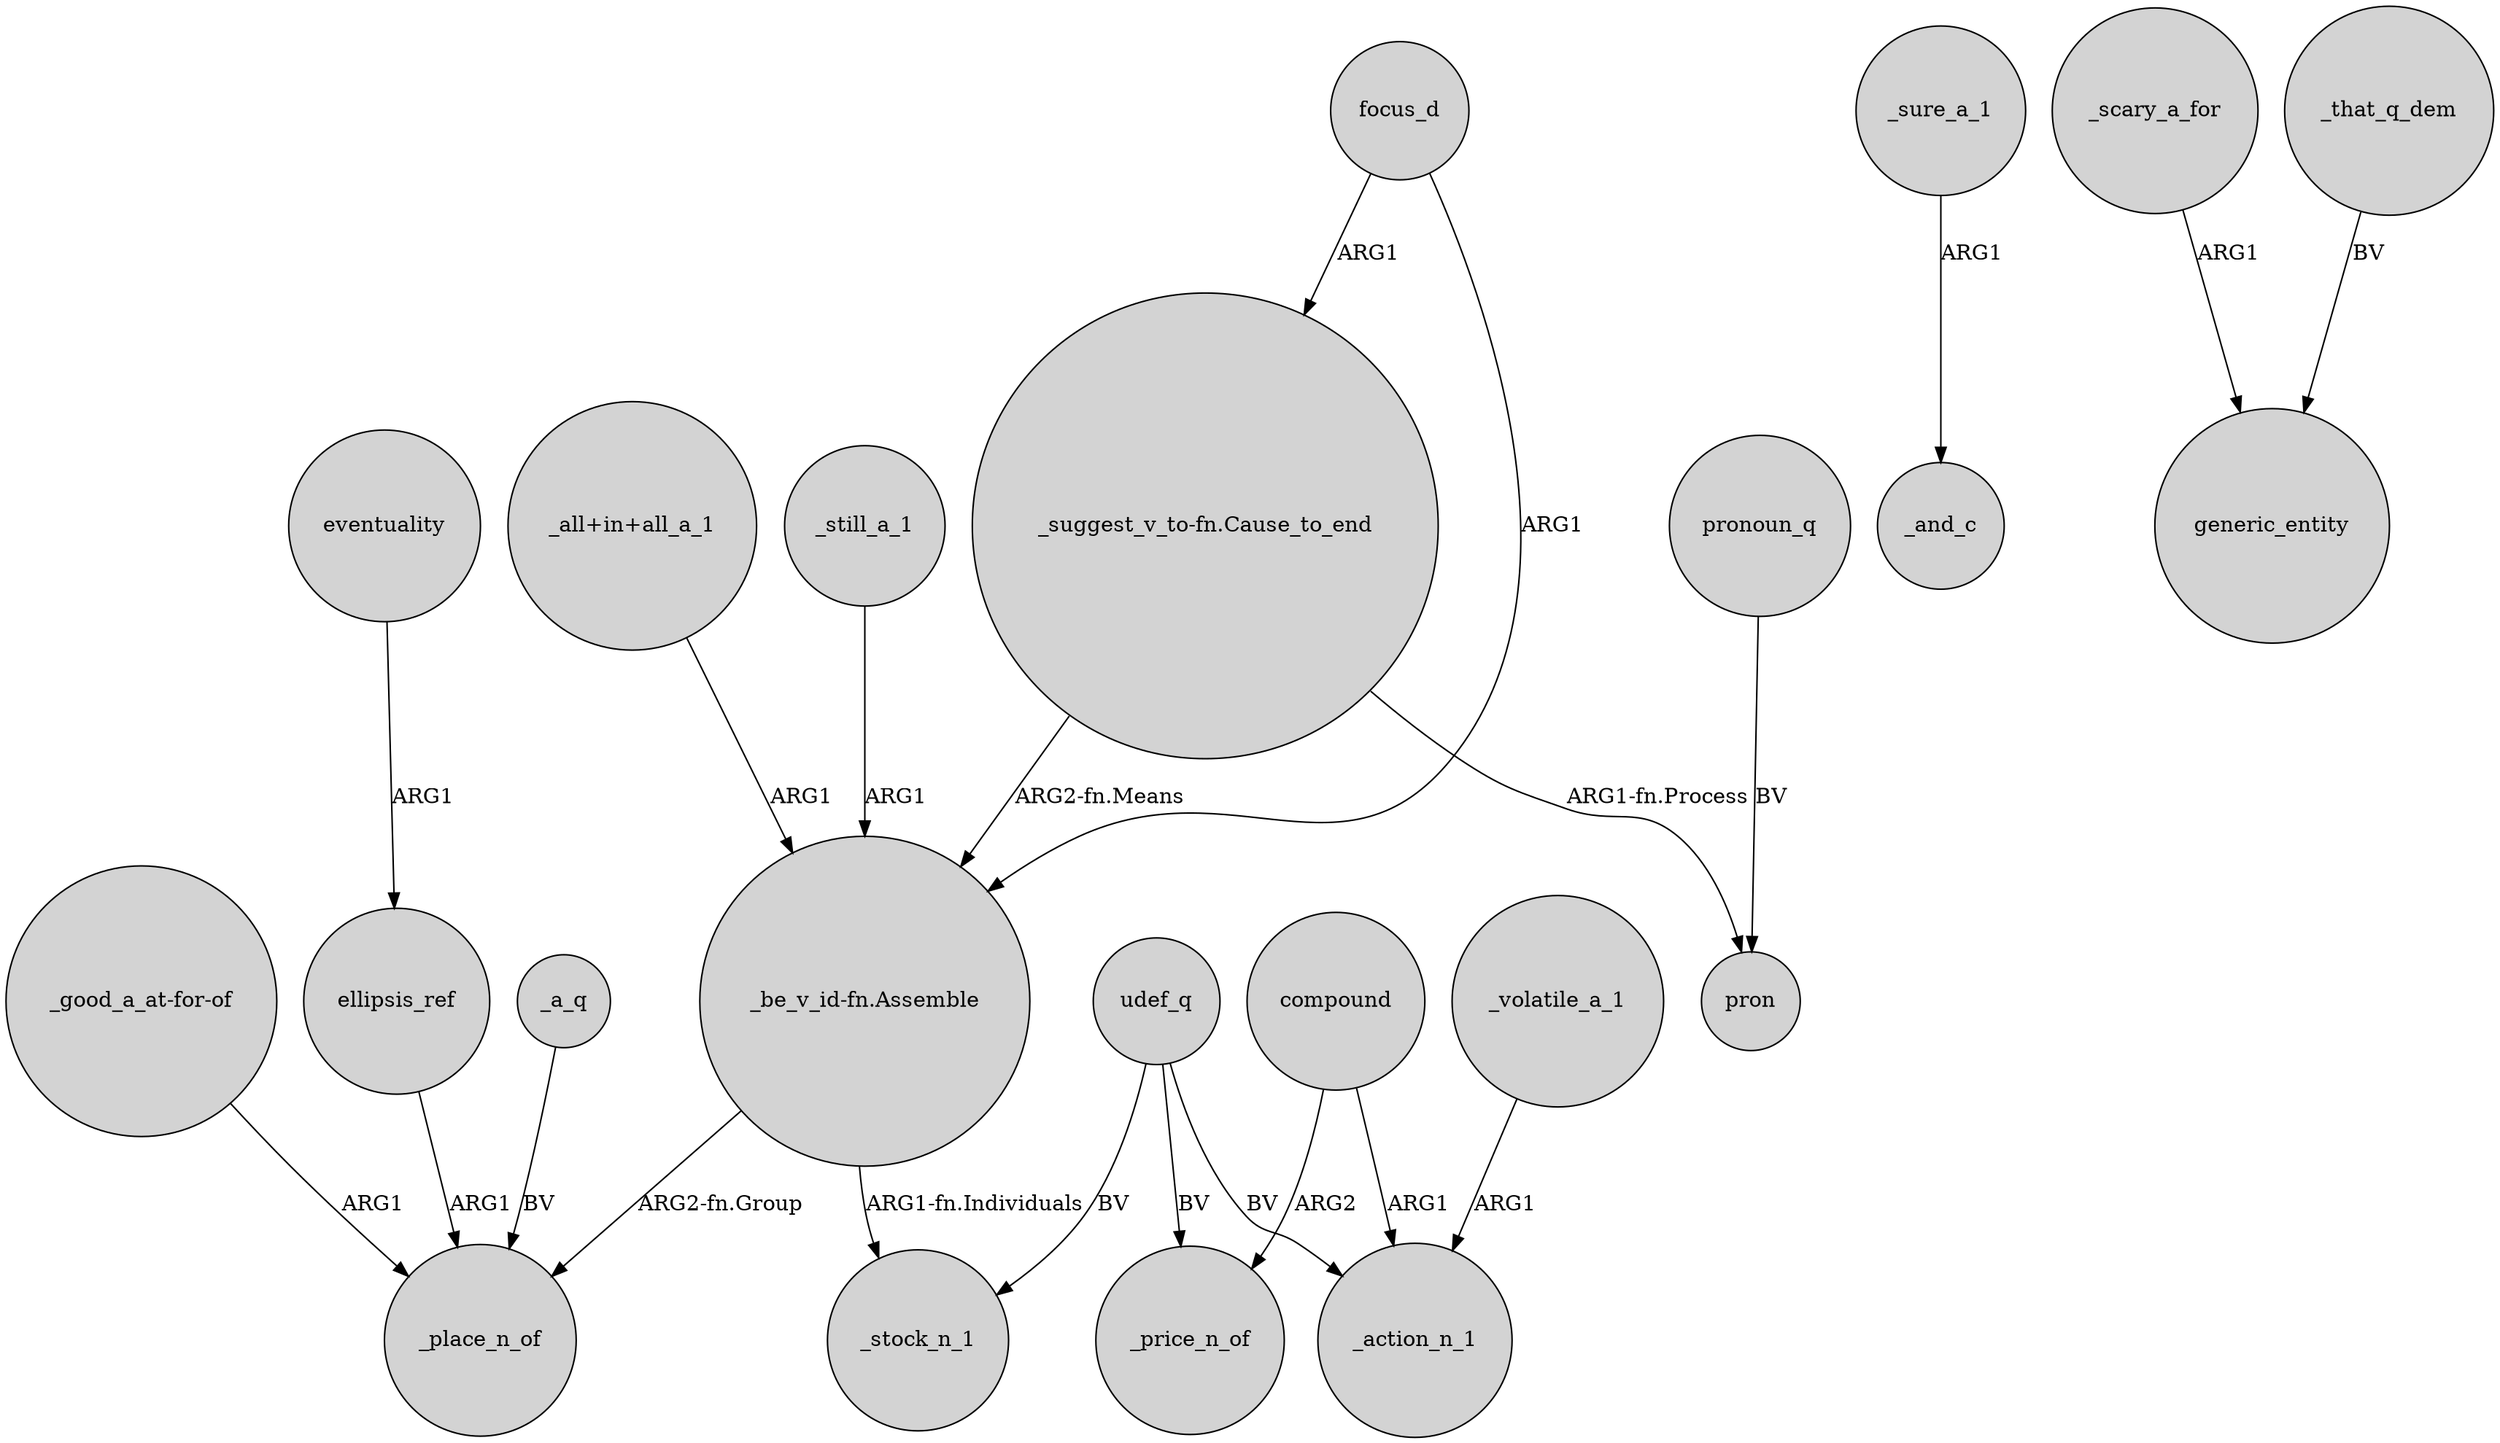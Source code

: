 digraph {
	node [shape=circle style=filled]
	eventuality -> ellipsis_ref [label=ARG1]
	_still_a_1 -> "_be_v_id-fn.Assemble" [label=ARG1]
	"_good_a_at-for-of" -> _place_n_of [label=ARG1]
	"_all+in+all_a_1" -> "_be_v_id-fn.Assemble" [label=ARG1]
	"_suggest_v_to-fn.Cause_to_end" -> pron [label="ARG1-fn.Process"]
	udef_q -> _price_n_of [label=BV]
	ellipsis_ref -> _place_n_of [label=ARG1]
	_volatile_a_1 -> _action_n_1 [label=ARG1]
	focus_d -> "_suggest_v_to-fn.Cause_to_end" [label=ARG1]
	compound -> _action_n_1 [label=ARG1]
	pronoun_q -> pron [label=BV]
	udef_q -> _action_n_1 [label=BV]
	_a_q -> _place_n_of [label=BV]
	udef_q -> _stock_n_1 [label=BV]
	compound -> _price_n_of [label=ARG2]
	focus_d -> "_be_v_id-fn.Assemble" [label=ARG1]
	"_be_v_id-fn.Assemble" -> _stock_n_1 [label="ARG1-fn.Individuals"]
	_sure_a_1 -> _and_c [label=ARG1]
	_scary_a_for -> generic_entity [label=ARG1]
	"_be_v_id-fn.Assemble" -> _place_n_of [label="ARG2-fn.Group"]
	_that_q_dem -> generic_entity [label=BV]
	"_suggest_v_to-fn.Cause_to_end" -> "_be_v_id-fn.Assemble" [label="ARG2-fn.Means"]
}
